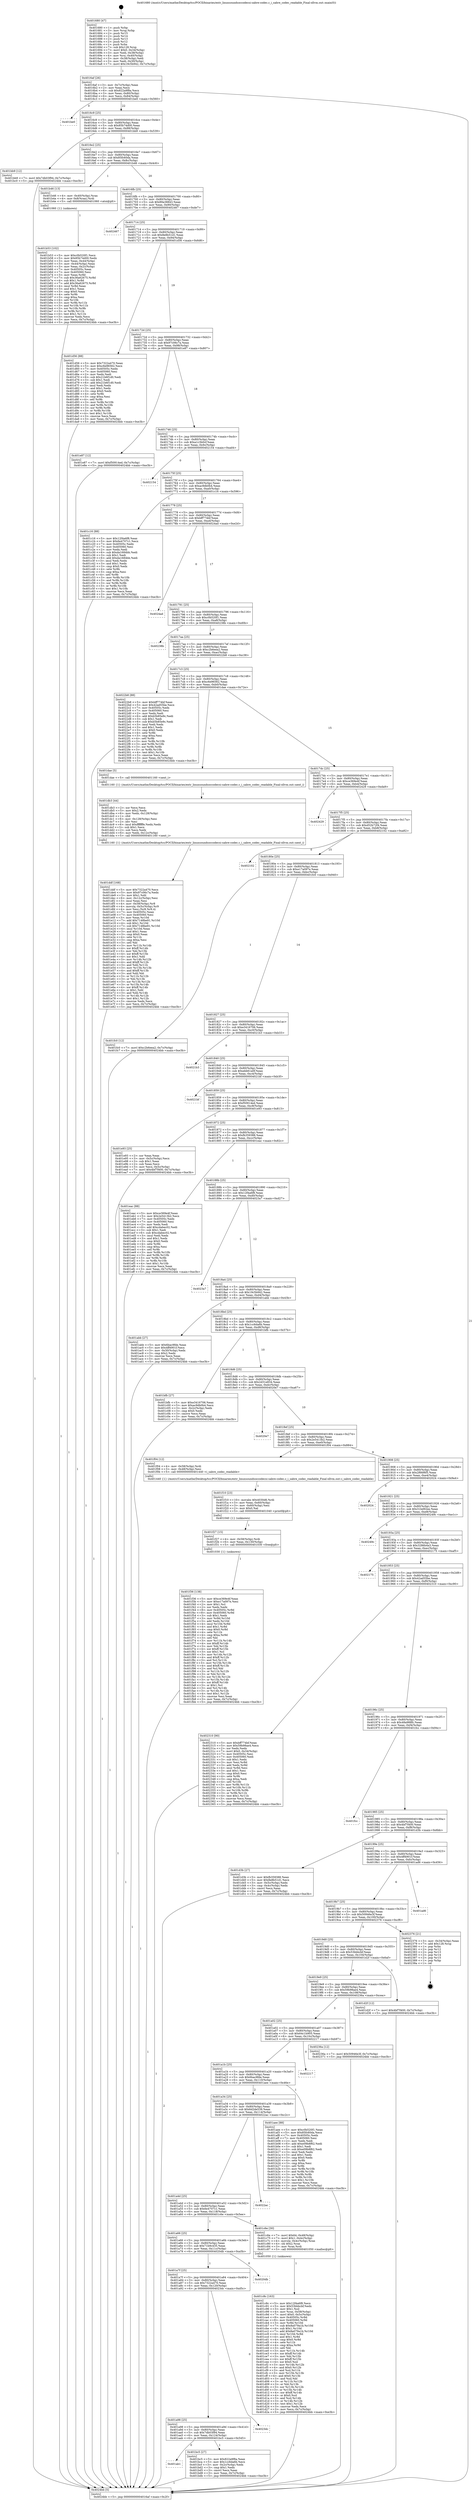 digraph "0x401680" {
  label = "0x401680 (/mnt/c/Users/mathe/Desktop/tcc/POCII/binaries/extr_linuxsoundsoccodecsi-sabre-codec.c_i_sabre_codec_readable_Final-ollvm.out::main(0))"
  labelloc = "t"
  node[shape=record]

  Entry [label="",width=0.3,height=0.3,shape=circle,fillcolor=black,style=filled]
  "0x4016af" [label="{
     0x4016af [26]\l
     | [instrs]\l
     &nbsp;&nbsp;0x4016af \<+3\>: mov -0x7c(%rbp),%eax\l
     &nbsp;&nbsp;0x4016b2 \<+2\>: mov %eax,%ecx\l
     &nbsp;&nbsp;0x4016b4 \<+6\>: sub $0x822a9f8a,%ecx\l
     &nbsp;&nbsp;0x4016ba \<+3\>: mov %eax,-0x80(%rbp)\l
     &nbsp;&nbsp;0x4016bd \<+6\>: mov %ecx,-0x84(%rbp)\l
     &nbsp;&nbsp;0x4016c3 \<+6\>: je 0000000000401be0 \<main+0x560\>\l
  }"]
  "0x401be0" [label="{
     0x401be0\l
  }", style=dashed]
  "0x4016c9" [label="{
     0x4016c9 [25]\l
     | [instrs]\l
     &nbsp;&nbsp;0x4016c9 \<+5\>: jmp 00000000004016ce \<main+0x4e\>\l
     &nbsp;&nbsp;0x4016ce \<+3\>: mov -0x80(%rbp),%eax\l
     &nbsp;&nbsp;0x4016d1 \<+5\>: sub $0x85b74d00,%eax\l
     &nbsp;&nbsp;0x4016d6 \<+6\>: mov %eax,-0x88(%rbp)\l
     &nbsp;&nbsp;0x4016dc \<+6\>: je 0000000000401bb9 \<main+0x539\>\l
  }"]
  Exit [label="",width=0.3,height=0.3,shape=circle,fillcolor=black,style=filled,peripheries=2]
  "0x401bb9" [label="{
     0x401bb9 [12]\l
     | [instrs]\l
     &nbsp;&nbsp;0x401bb9 \<+7\>: movl $0x7db03f94,-0x7c(%rbp)\l
     &nbsp;&nbsp;0x401bc0 \<+5\>: jmp 00000000004024bb \<main+0xe3b\>\l
  }"]
  "0x4016e2" [label="{
     0x4016e2 [25]\l
     | [instrs]\l
     &nbsp;&nbsp;0x4016e2 \<+5\>: jmp 00000000004016e7 \<main+0x67\>\l
     &nbsp;&nbsp;0x4016e7 \<+3\>: mov -0x80(%rbp),%eax\l
     &nbsp;&nbsp;0x4016ea \<+5\>: sub $0x85fc60da,%eax\l
     &nbsp;&nbsp;0x4016ef \<+6\>: mov %eax,-0x8c(%rbp)\l
     &nbsp;&nbsp;0x4016f5 \<+6\>: je 0000000000401b46 \<main+0x4c6\>\l
  }"]
  "0x401f36" [label="{
     0x401f36 [138]\l
     | [instrs]\l
     &nbsp;&nbsp;0x401f36 \<+5\>: mov $0xce369e4f,%eax\l
     &nbsp;&nbsp;0x401f3b \<+5\>: mov $0xe17a097e,%esi\l
     &nbsp;&nbsp;0x401f40 \<+2\>: mov $0x1,%cl\l
     &nbsp;&nbsp;0x401f42 \<+2\>: xor %edx,%edx\l
     &nbsp;&nbsp;0x401f44 \<+8\>: mov 0x40505c,%r8d\l
     &nbsp;&nbsp;0x401f4c \<+8\>: mov 0x405060,%r9d\l
     &nbsp;&nbsp;0x401f54 \<+3\>: sub $0x1,%edx\l
     &nbsp;&nbsp;0x401f57 \<+3\>: mov %r8d,%r10d\l
     &nbsp;&nbsp;0x401f5a \<+3\>: add %edx,%r10d\l
     &nbsp;&nbsp;0x401f5d \<+4\>: imul %r10d,%r8d\l
     &nbsp;&nbsp;0x401f61 \<+4\>: and $0x1,%r8d\l
     &nbsp;&nbsp;0x401f65 \<+4\>: cmp $0x0,%r8d\l
     &nbsp;&nbsp;0x401f69 \<+4\>: sete %r11b\l
     &nbsp;&nbsp;0x401f6d \<+4\>: cmp $0xa,%r9d\l
     &nbsp;&nbsp;0x401f71 \<+3\>: setl %bl\l
     &nbsp;&nbsp;0x401f74 \<+3\>: mov %r11b,%r14b\l
     &nbsp;&nbsp;0x401f77 \<+4\>: xor $0xff,%r14b\l
     &nbsp;&nbsp;0x401f7b \<+3\>: mov %bl,%r15b\l
     &nbsp;&nbsp;0x401f7e \<+4\>: xor $0xff,%r15b\l
     &nbsp;&nbsp;0x401f82 \<+3\>: xor $0x1,%cl\l
     &nbsp;&nbsp;0x401f85 \<+3\>: mov %r14b,%r12b\l
     &nbsp;&nbsp;0x401f88 \<+4\>: and $0xff,%r12b\l
     &nbsp;&nbsp;0x401f8c \<+3\>: and %cl,%r11b\l
     &nbsp;&nbsp;0x401f8f \<+3\>: mov %r15b,%r13b\l
     &nbsp;&nbsp;0x401f92 \<+4\>: and $0xff,%r13b\l
     &nbsp;&nbsp;0x401f96 \<+2\>: and %cl,%bl\l
     &nbsp;&nbsp;0x401f98 \<+3\>: or %r11b,%r12b\l
     &nbsp;&nbsp;0x401f9b \<+3\>: or %bl,%r13b\l
     &nbsp;&nbsp;0x401f9e \<+3\>: xor %r13b,%r12b\l
     &nbsp;&nbsp;0x401fa1 \<+3\>: or %r15b,%r14b\l
     &nbsp;&nbsp;0x401fa4 \<+4\>: xor $0xff,%r14b\l
     &nbsp;&nbsp;0x401fa8 \<+3\>: or $0x1,%cl\l
     &nbsp;&nbsp;0x401fab \<+3\>: and %cl,%r14b\l
     &nbsp;&nbsp;0x401fae \<+3\>: or %r14b,%r12b\l
     &nbsp;&nbsp;0x401fb1 \<+4\>: test $0x1,%r12b\l
     &nbsp;&nbsp;0x401fb5 \<+3\>: cmovne %esi,%eax\l
     &nbsp;&nbsp;0x401fb8 \<+3\>: mov %eax,-0x7c(%rbp)\l
     &nbsp;&nbsp;0x401fbb \<+5\>: jmp 00000000004024bb \<main+0xe3b\>\l
  }"]
  "0x401b46" [label="{
     0x401b46 [13]\l
     | [instrs]\l
     &nbsp;&nbsp;0x401b46 \<+4\>: mov -0x40(%rbp),%rax\l
     &nbsp;&nbsp;0x401b4a \<+4\>: mov 0x8(%rax),%rdi\l
     &nbsp;&nbsp;0x401b4e \<+5\>: call 0000000000401060 \<atoi@plt\>\l
     | [calls]\l
     &nbsp;&nbsp;0x401060 \{1\} (unknown)\l
  }"]
  "0x4016fb" [label="{
     0x4016fb [25]\l
     | [instrs]\l
     &nbsp;&nbsp;0x4016fb \<+5\>: jmp 0000000000401700 \<main+0x80\>\l
     &nbsp;&nbsp;0x401700 \<+3\>: mov -0x80(%rbp),%eax\l
     &nbsp;&nbsp;0x401703 \<+5\>: sub $0x89a38843,%eax\l
     &nbsp;&nbsp;0x401708 \<+6\>: mov %eax,-0x90(%rbp)\l
     &nbsp;&nbsp;0x40170e \<+6\>: je 0000000000402467 \<main+0xde7\>\l
  }"]
  "0x401f27" [label="{
     0x401f27 [15]\l
     | [instrs]\l
     &nbsp;&nbsp;0x401f27 \<+4\>: mov -0x58(%rbp),%rdi\l
     &nbsp;&nbsp;0x401f2b \<+6\>: mov %eax,-0x130(%rbp)\l
     &nbsp;&nbsp;0x401f31 \<+5\>: call 0000000000401030 \<free@plt\>\l
     | [calls]\l
     &nbsp;&nbsp;0x401030 \{1\} (unknown)\l
  }"]
  "0x402467" [label="{
     0x402467\l
  }", style=dashed]
  "0x401714" [label="{
     0x401714 [25]\l
     | [instrs]\l
     &nbsp;&nbsp;0x401714 \<+5\>: jmp 0000000000401719 \<main+0x99\>\l
     &nbsp;&nbsp;0x401719 \<+3\>: mov -0x80(%rbp),%eax\l
     &nbsp;&nbsp;0x40171c \<+5\>: sub $0x8e8b51d1,%eax\l
     &nbsp;&nbsp;0x401721 \<+6\>: mov %eax,-0x94(%rbp)\l
     &nbsp;&nbsp;0x401727 \<+6\>: je 0000000000401d56 \<main+0x6d6\>\l
  }"]
  "0x401f10" [label="{
     0x401f10 [23]\l
     | [instrs]\l
     &nbsp;&nbsp;0x401f10 \<+10\>: movabs $0x4030d6,%rdi\l
     &nbsp;&nbsp;0x401f1a \<+3\>: mov %eax,-0x60(%rbp)\l
     &nbsp;&nbsp;0x401f1d \<+3\>: mov -0x60(%rbp),%esi\l
     &nbsp;&nbsp;0x401f20 \<+2\>: mov $0x0,%al\l
     &nbsp;&nbsp;0x401f22 \<+5\>: call 0000000000401040 \<printf@plt\>\l
     | [calls]\l
     &nbsp;&nbsp;0x401040 \{1\} (unknown)\l
  }"]
  "0x401d56" [label="{
     0x401d56 [88]\l
     | [instrs]\l
     &nbsp;&nbsp;0x401d56 \<+5\>: mov $0x7322a470,%eax\l
     &nbsp;&nbsp;0x401d5b \<+5\>: mov $0xc6e96562,%ecx\l
     &nbsp;&nbsp;0x401d60 \<+7\>: mov 0x40505c,%edx\l
     &nbsp;&nbsp;0x401d67 \<+7\>: mov 0x405060,%esi\l
     &nbsp;&nbsp;0x401d6e \<+2\>: mov %edx,%edi\l
     &nbsp;&nbsp;0x401d70 \<+6\>: sub $0x21b6f1d0,%edi\l
     &nbsp;&nbsp;0x401d76 \<+3\>: sub $0x1,%edi\l
     &nbsp;&nbsp;0x401d79 \<+6\>: add $0x21b6f1d0,%edi\l
     &nbsp;&nbsp;0x401d7f \<+3\>: imul %edi,%edx\l
     &nbsp;&nbsp;0x401d82 \<+3\>: and $0x1,%edx\l
     &nbsp;&nbsp;0x401d85 \<+3\>: cmp $0x0,%edx\l
     &nbsp;&nbsp;0x401d88 \<+4\>: sete %r8b\l
     &nbsp;&nbsp;0x401d8c \<+3\>: cmp $0xa,%esi\l
     &nbsp;&nbsp;0x401d8f \<+4\>: setl %r9b\l
     &nbsp;&nbsp;0x401d93 \<+3\>: mov %r8b,%r10b\l
     &nbsp;&nbsp;0x401d96 \<+3\>: and %r9b,%r10b\l
     &nbsp;&nbsp;0x401d99 \<+3\>: xor %r9b,%r8b\l
     &nbsp;&nbsp;0x401d9c \<+3\>: or %r8b,%r10b\l
     &nbsp;&nbsp;0x401d9f \<+4\>: test $0x1,%r10b\l
     &nbsp;&nbsp;0x401da3 \<+3\>: cmovne %ecx,%eax\l
     &nbsp;&nbsp;0x401da6 \<+3\>: mov %eax,-0x7c(%rbp)\l
     &nbsp;&nbsp;0x401da9 \<+5\>: jmp 00000000004024bb \<main+0xe3b\>\l
  }"]
  "0x40172d" [label="{
     0x40172d [25]\l
     | [instrs]\l
     &nbsp;&nbsp;0x40172d \<+5\>: jmp 0000000000401732 \<main+0xb2\>\l
     &nbsp;&nbsp;0x401732 \<+3\>: mov -0x80(%rbp),%eax\l
     &nbsp;&nbsp;0x401735 \<+5\>: sub $0x97c06c7a,%eax\l
     &nbsp;&nbsp;0x40173a \<+6\>: mov %eax,-0x98(%rbp)\l
     &nbsp;&nbsp;0x401740 \<+6\>: je 0000000000401e87 \<main+0x807\>\l
  }"]
  "0x401ddf" [label="{
     0x401ddf [168]\l
     | [instrs]\l
     &nbsp;&nbsp;0x401ddf \<+5\>: mov $0x7322a470,%ecx\l
     &nbsp;&nbsp;0x401de4 \<+5\>: mov $0x97c06c7a,%edx\l
     &nbsp;&nbsp;0x401de9 \<+3\>: mov $0x1,%dil\l
     &nbsp;&nbsp;0x401dec \<+6\>: mov -0x12c(%rbp),%esi\l
     &nbsp;&nbsp;0x401df2 \<+3\>: imul %eax,%esi\l
     &nbsp;&nbsp;0x401df5 \<+4\>: mov -0x58(%rbp),%r8\l
     &nbsp;&nbsp;0x401df9 \<+4\>: movslq -0x5c(%rbp),%r9\l
     &nbsp;&nbsp;0x401dfd \<+4\>: mov %esi,(%r8,%r9,4)\l
     &nbsp;&nbsp;0x401e01 \<+7\>: mov 0x40505c,%eax\l
     &nbsp;&nbsp;0x401e08 \<+7\>: mov 0x405060,%esi\l
     &nbsp;&nbsp;0x401e0f \<+3\>: mov %eax,%r10d\l
     &nbsp;&nbsp;0x401e12 \<+7\>: add $0x7148be91,%r10d\l
     &nbsp;&nbsp;0x401e19 \<+4\>: sub $0x1,%r10d\l
     &nbsp;&nbsp;0x401e1d \<+7\>: sub $0x7148be91,%r10d\l
     &nbsp;&nbsp;0x401e24 \<+4\>: imul %r10d,%eax\l
     &nbsp;&nbsp;0x401e28 \<+3\>: and $0x1,%eax\l
     &nbsp;&nbsp;0x401e2b \<+3\>: cmp $0x0,%eax\l
     &nbsp;&nbsp;0x401e2e \<+4\>: sete %r11b\l
     &nbsp;&nbsp;0x401e32 \<+3\>: cmp $0xa,%esi\l
     &nbsp;&nbsp;0x401e35 \<+3\>: setl %bl\l
     &nbsp;&nbsp;0x401e38 \<+3\>: mov %r11b,%r14b\l
     &nbsp;&nbsp;0x401e3b \<+4\>: xor $0xff,%r14b\l
     &nbsp;&nbsp;0x401e3f \<+3\>: mov %bl,%r15b\l
     &nbsp;&nbsp;0x401e42 \<+4\>: xor $0xff,%r15b\l
     &nbsp;&nbsp;0x401e46 \<+4\>: xor $0x1,%dil\l
     &nbsp;&nbsp;0x401e4a \<+3\>: mov %r14b,%r12b\l
     &nbsp;&nbsp;0x401e4d \<+4\>: and $0xff,%r12b\l
     &nbsp;&nbsp;0x401e51 \<+3\>: and %dil,%r11b\l
     &nbsp;&nbsp;0x401e54 \<+3\>: mov %r15b,%r13b\l
     &nbsp;&nbsp;0x401e57 \<+4\>: and $0xff,%r13b\l
     &nbsp;&nbsp;0x401e5b \<+3\>: and %dil,%bl\l
     &nbsp;&nbsp;0x401e5e \<+3\>: or %r11b,%r12b\l
     &nbsp;&nbsp;0x401e61 \<+3\>: or %bl,%r13b\l
     &nbsp;&nbsp;0x401e64 \<+3\>: xor %r13b,%r12b\l
     &nbsp;&nbsp;0x401e67 \<+3\>: or %r15b,%r14b\l
     &nbsp;&nbsp;0x401e6a \<+4\>: xor $0xff,%r14b\l
     &nbsp;&nbsp;0x401e6e \<+4\>: or $0x1,%dil\l
     &nbsp;&nbsp;0x401e72 \<+3\>: and %dil,%r14b\l
     &nbsp;&nbsp;0x401e75 \<+3\>: or %r14b,%r12b\l
     &nbsp;&nbsp;0x401e78 \<+4\>: test $0x1,%r12b\l
     &nbsp;&nbsp;0x401e7c \<+3\>: cmovne %edx,%ecx\l
     &nbsp;&nbsp;0x401e7f \<+3\>: mov %ecx,-0x7c(%rbp)\l
     &nbsp;&nbsp;0x401e82 \<+5\>: jmp 00000000004024bb \<main+0xe3b\>\l
  }"]
  "0x401e87" [label="{
     0x401e87 [12]\l
     | [instrs]\l
     &nbsp;&nbsp;0x401e87 \<+7\>: movl $0xf50914ed,-0x7c(%rbp)\l
     &nbsp;&nbsp;0x401e8e \<+5\>: jmp 00000000004024bb \<main+0xe3b\>\l
  }"]
  "0x401746" [label="{
     0x401746 [25]\l
     | [instrs]\l
     &nbsp;&nbsp;0x401746 \<+5\>: jmp 000000000040174b \<main+0xcb\>\l
     &nbsp;&nbsp;0x40174b \<+3\>: mov -0x80(%rbp),%eax\l
     &nbsp;&nbsp;0x40174e \<+5\>: sub $0xa1c3b0cf,%eax\l
     &nbsp;&nbsp;0x401753 \<+6\>: mov %eax,-0x9c(%rbp)\l
     &nbsp;&nbsp;0x401759 \<+6\>: je 0000000000402154 \<main+0xad4\>\l
  }"]
  "0x401db3" [label="{
     0x401db3 [44]\l
     | [instrs]\l
     &nbsp;&nbsp;0x401db3 \<+2\>: xor %ecx,%ecx\l
     &nbsp;&nbsp;0x401db5 \<+5\>: mov $0x2,%edx\l
     &nbsp;&nbsp;0x401dba \<+6\>: mov %edx,-0x128(%rbp)\l
     &nbsp;&nbsp;0x401dc0 \<+1\>: cltd\l
     &nbsp;&nbsp;0x401dc1 \<+6\>: mov -0x128(%rbp),%esi\l
     &nbsp;&nbsp;0x401dc7 \<+2\>: idiv %esi\l
     &nbsp;&nbsp;0x401dc9 \<+6\>: imul $0xfffffffe,%edx,%edx\l
     &nbsp;&nbsp;0x401dcf \<+3\>: sub $0x1,%ecx\l
     &nbsp;&nbsp;0x401dd2 \<+2\>: sub %ecx,%edx\l
     &nbsp;&nbsp;0x401dd4 \<+6\>: mov %edx,-0x12c(%rbp)\l
     &nbsp;&nbsp;0x401dda \<+5\>: call 0000000000401160 \<next_i\>\l
     | [calls]\l
     &nbsp;&nbsp;0x401160 \{1\} (/mnt/c/Users/mathe/Desktop/tcc/POCII/binaries/extr_linuxsoundsoccodecsi-sabre-codec.c_i_sabre_codec_readable_Final-ollvm.out::next_i)\l
  }"]
  "0x402154" [label="{
     0x402154\l
  }", style=dashed]
  "0x40175f" [label="{
     0x40175f [25]\l
     | [instrs]\l
     &nbsp;&nbsp;0x40175f \<+5\>: jmp 0000000000401764 \<main+0xe4\>\l
     &nbsp;&nbsp;0x401764 \<+3\>: mov -0x80(%rbp),%eax\l
     &nbsp;&nbsp;0x401767 \<+5\>: sub $0xac9db0b4,%eax\l
     &nbsp;&nbsp;0x40176c \<+6\>: mov %eax,-0xa0(%rbp)\l
     &nbsp;&nbsp;0x401772 \<+6\>: je 0000000000401c16 \<main+0x596\>\l
  }"]
  "0x401c8c" [label="{
     0x401c8c [163]\l
     | [instrs]\l
     &nbsp;&nbsp;0x401c8c \<+5\>: mov $0x12f4a6f8,%ecx\l
     &nbsp;&nbsp;0x401c91 \<+5\>: mov $0x53bbbcbf,%edx\l
     &nbsp;&nbsp;0x401c96 \<+3\>: mov $0x1,%sil\l
     &nbsp;&nbsp;0x401c99 \<+4\>: mov %rax,-0x58(%rbp)\l
     &nbsp;&nbsp;0x401c9d \<+7\>: movl $0x0,-0x5c(%rbp)\l
     &nbsp;&nbsp;0x401ca4 \<+8\>: mov 0x40505c,%r8d\l
     &nbsp;&nbsp;0x401cac \<+8\>: mov 0x405060,%r9d\l
     &nbsp;&nbsp;0x401cb4 \<+3\>: mov %r8d,%r10d\l
     &nbsp;&nbsp;0x401cb7 \<+7\>: sub $0x8a079a1b,%r10d\l
     &nbsp;&nbsp;0x401cbe \<+4\>: sub $0x1,%r10d\l
     &nbsp;&nbsp;0x401cc2 \<+7\>: add $0x8a079a1b,%r10d\l
     &nbsp;&nbsp;0x401cc9 \<+4\>: imul %r10d,%r8d\l
     &nbsp;&nbsp;0x401ccd \<+4\>: and $0x1,%r8d\l
     &nbsp;&nbsp;0x401cd1 \<+4\>: cmp $0x0,%r8d\l
     &nbsp;&nbsp;0x401cd5 \<+4\>: sete %r11b\l
     &nbsp;&nbsp;0x401cd9 \<+4\>: cmp $0xa,%r9d\l
     &nbsp;&nbsp;0x401cdd \<+3\>: setl %bl\l
     &nbsp;&nbsp;0x401ce0 \<+3\>: mov %r11b,%r14b\l
     &nbsp;&nbsp;0x401ce3 \<+4\>: xor $0xff,%r14b\l
     &nbsp;&nbsp;0x401ce7 \<+3\>: mov %bl,%r15b\l
     &nbsp;&nbsp;0x401cea \<+4\>: xor $0xff,%r15b\l
     &nbsp;&nbsp;0x401cee \<+4\>: xor $0x0,%sil\l
     &nbsp;&nbsp;0x401cf2 \<+3\>: mov %r14b,%r12b\l
     &nbsp;&nbsp;0x401cf5 \<+4\>: and $0x0,%r12b\l
     &nbsp;&nbsp;0x401cf9 \<+3\>: and %sil,%r11b\l
     &nbsp;&nbsp;0x401cfc \<+3\>: mov %r15b,%r13b\l
     &nbsp;&nbsp;0x401cff \<+4\>: and $0x0,%r13b\l
     &nbsp;&nbsp;0x401d03 \<+3\>: and %sil,%bl\l
     &nbsp;&nbsp;0x401d06 \<+3\>: or %r11b,%r12b\l
     &nbsp;&nbsp;0x401d09 \<+3\>: or %bl,%r13b\l
     &nbsp;&nbsp;0x401d0c \<+3\>: xor %r13b,%r12b\l
     &nbsp;&nbsp;0x401d0f \<+3\>: or %r15b,%r14b\l
     &nbsp;&nbsp;0x401d12 \<+4\>: xor $0xff,%r14b\l
     &nbsp;&nbsp;0x401d16 \<+4\>: or $0x0,%sil\l
     &nbsp;&nbsp;0x401d1a \<+3\>: and %sil,%r14b\l
     &nbsp;&nbsp;0x401d1d \<+3\>: or %r14b,%r12b\l
     &nbsp;&nbsp;0x401d20 \<+4\>: test $0x1,%r12b\l
     &nbsp;&nbsp;0x401d24 \<+3\>: cmovne %edx,%ecx\l
     &nbsp;&nbsp;0x401d27 \<+3\>: mov %ecx,-0x7c(%rbp)\l
     &nbsp;&nbsp;0x401d2a \<+5\>: jmp 00000000004024bb \<main+0xe3b\>\l
  }"]
  "0x401c16" [label="{
     0x401c16 [88]\l
     | [instrs]\l
     &nbsp;&nbsp;0x401c16 \<+5\>: mov $0x12f4a6f8,%eax\l
     &nbsp;&nbsp;0x401c1b \<+5\>: mov $0x6e4707c1,%ecx\l
     &nbsp;&nbsp;0x401c20 \<+7\>: mov 0x40505c,%edx\l
     &nbsp;&nbsp;0x401c27 \<+7\>: mov 0x405060,%esi\l
     &nbsp;&nbsp;0x401c2e \<+2\>: mov %edx,%edi\l
     &nbsp;&nbsp;0x401c30 \<+6\>: sub $0xda1684bb,%edi\l
     &nbsp;&nbsp;0x401c36 \<+3\>: sub $0x1,%edi\l
     &nbsp;&nbsp;0x401c39 \<+6\>: add $0xda1684bb,%edi\l
     &nbsp;&nbsp;0x401c3f \<+3\>: imul %edi,%edx\l
     &nbsp;&nbsp;0x401c42 \<+3\>: and $0x1,%edx\l
     &nbsp;&nbsp;0x401c45 \<+3\>: cmp $0x0,%edx\l
     &nbsp;&nbsp;0x401c48 \<+4\>: sete %r8b\l
     &nbsp;&nbsp;0x401c4c \<+3\>: cmp $0xa,%esi\l
     &nbsp;&nbsp;0x401c4f \<+4\>: setl %r9b\l
     &nbsp;&nbsp;0x401c53 \<+3\>: mov %r8b,%r10b\l
     &nbsp;&nbsp;0x401c56 \<+3\>: and %r9b,%r10b\l
     &nbsp;&nbsp;0x401c59 \<+3\>: xor %r9b,%r8b\l
     &nbsp;&nbsp;0x401c5c \<+3\>: or %r8b,%r10b\l
     &nbsp;&nbsp;0x401c5f \<+4\>: test $0x1,%r10b\l
     &nbsp;&nbsp;0x401c63 \<+3\>: cmovne %ecx,%eax\l
     &nbsp;&nbsp;0x401c66 \<+3\>: mov %eax,-0x7c(%rbp)\l
     &nbsp;&nbsp;0x401c69 \<+5\>: jmp 00000000004024bb \<main+0xe3b\>\l
  }"]
  "0x401778" [label="{
     0x401778 [25]\l
     | [instrs]\l
     &nbsp;&nbsp;0x401778 \<+5\>: jmp 000000000040177d \<main+0xfd\>\l
     &nbsp;&nbsp;0x40177d \<+3\>: mov -0x80(%rbp),%eax\l
     &nbsp;&nbsp;0x401780 \<+5\>: sub $0xbff774bf,%eax\l
     &nbsp;&nbsp;0x401785 \<+6\>: mov %eax,-0xa4(%rbp)\l
     &nbsp;&nbsp;0x40178b \<+6\>: je 00000000004024ad \<main+0xe2d\>\l
  }"]
  "0x401ab1" [label="{
     0x401ab1\l
  }", style=dashed]
  "0x4024ad" [label="{
     0x4024ad\l
  }", style=dashed]
  "0x401791" [label="{
     0x401791 [25]\l
     | [instrs]\l
     &nbsp;&nbsp;0x401791 \<+5\>: jmp 0000000000401796 \<main+0x116\>\l
     &nbsp;&nbsp;0x401796 \<+3\>: mov -0x80(%rbp),%eax\l
     &nbsp;&nbsp;0x401799 \<+5\>: sub $0xc0b520f1,%eax\l
     &nbsp;&nbsp;0x40179e \<+6\>: mov %eax,-0xa8(%rbp)\l
     &nbsp;&nbsp;0x4017a4 \<+6\>: je 000000000040238b \<main+0xd0b\>\l
  }"]
  "0x401bc5" [label="{
     0x401bc5 [27]\l
     | [instrs]\l
     &nbsp;&nbsp;0x401bc5 \<+5\>: mov $0x822a9f8a,%eax\l
     &nbsp;&nbsp;0x401bca \<+5\>: mov $0x1cc6da6b,%ecx\l
     &nbsp;&nbsp;0x401bcf \<+3\>: mov -0x2c(%rbp),%edx\l
     &nbsp;&nbsp;0x401bd2 \<+3\>: cmp $0x1,%edx\l
     &nbsp;&nbsp;0x401bd5 \<+3\>: cmovl %ecx,%eax\l
     &nbsp;&nbsp;0x401bd8 \<+3\>: mov %eax,-0x7c(%rbp)\l
     &nbsp;&nbsp;0x401bdb \<+5\>: jmp 00000000004024bb \<main+0xe3b\>\l
  }"]
  "0x40238b" [label="{
     0x40238b\l
  }", style=dashed]
  "0x4017aa" [label="{
     0x4017aa [25]\l
     | [instrs]\l
     &nbsp;&nbsp;0x4017aa \<+5\>: jmp 00000000004017af \<main+0x12f\>\l
     &nbsp;&nbsp;0x4017af \<+3\>: mov -0x80(%rbp),%eax\l
     &nbsp;&nbsp;0x4017b2 \<+5\>: sub $0xc2b6eea2,%eax\l
     &nbsp;&nbsp;0x4017b7 \<+6\>: mov %eax,-0xac(%rbp)\l
     &nbsp;&nbsp;0x4017bd \<+6\>: je 00000000004022b8 \<main+0xc38\>\l
  }"]
  "0x401a98" [label="{
     0x401a98 [25]\l
     | [instrs]\l
     &nbsp;&nbsp;0x401a98 \<+5\>: jmp 0000000000401a9d \<main+0x41d\>\l
     &nbsp;&nbsp;0x401a9d \<+3\>: mov -0x80(%rbp),%eax\l
     &nbsp;&nbsp;0x401aa0 \<+5\>: sub $0x7db03f94,%eax\l
     &nbsp;&nbsp;0x401aa5 \<+6\>: mov %eax,-0x124(%rbp)\l
     &nbsp;&nbsp;0x401aab \<+6\>: je 0000000000401bc5 \<main+0x545\>\l
  }"]
  "0x4022b8" [label="{
     0x4022b8 [88]\l
     | [instrs]\l
     &nbsp;&nbsp;0x4022b8 \<+5\>: mov $0xbff774bf,%eax\l
     &nbsp;&nbsp;0x4022bd \<+5\>: mov $0x42ad55be,%ecx\l
     &nbsp;&nbsp;0x4022c2 \<+7\>: mov 0x40505c,%edx\l
     &nbsp;&nbsp;0x4022c9 \<+7\>: mov 0x405060,%esi\l
     &nbsp;&nbsp;0x4022d0 \<+2\>: mov %edx,%edi\l
     &nbsp;&nbsp;0x4022d2 \<+6\>: add $0xb5b85e9c,%edi\l
     &nbsp;&nbsp;0x4022d8 \<+3\>: sub $0x1,%edi\l
     &nbsp;&nbsp;0x4022db \<+6\>: sub $0xb5b85e9c,%edi\l
     &nbsp;&nbsp;0x4022e1 \<+3\>: imul %edi,%edx\l
     &nbsp;&nbsp;0x4022e4 \<+3\>: and $0x1,%edx\l
     &nbsp;&nbsp;0x4022e7 \<+3\>: cmp $0x0,%edx\l
     &nbsp;&nbsp;0x4022ea \<+4\>: sete %r8b\l
     &nbsp;&nbsp;0x4022ee \<+3\>: cmp $0xa,%esi\l
     &nbsp;&nbsp;0x4022f1 \<+4\>: setl %r9b\l
     &nbsp;&nbsp;0x4022f5 \<+3\>: mov %r8b,%r10b\l
     &nbsp;&nbsp;0x4022f8 \<+3\>: and %r9b,%r10b\l
     &nbsp;&nbsp;0x4022fb \<+3\>: xor %r9b,%r8b\l
     &nbsp;&nbsp;0x4022fe \<+3\>: or %r8b,%r10b\l
     &nbsp;&nbsp;0x402301 \<+4\>: test $0x1,%r10b\l
     &nbsp;&nbsp;0x402305 \<+3\>: cmovne %ecx,%eax\l
     &nbsp;&nbsp;0x402308 \<+3\>: mov %eax,-0x7c(%rbp)\l
     &nbsp;&nbsp;0x40230b \<+5\>: jmp 00000000004024bb \<main+0xe3b\>\l
  }"]
  "0x4017c3" [label="{
     0x4017c3 [25]\l
     | [instrs]\l
     &nbsp;&nbsp;0x4017c3 \<+5\>: jmp 00000000004017c8 \<main+0x148\>\l
     &nbsp;&nbsp;0x4017c8 \<+3\>: mov -0x80(%rbp),%eax\l
     &nbsp;&nbsp;0x4017cb \<+5\>: sub $0xc6e96562,%eax\l
     &nbsp;&nbsp;0x4017d0 \<+6\>: mov %eax,-0xb0(%rbp)\l
     &nbsp;&nbsp;0x4017d6 \<+6\>: je 0000000000401dae \<main+0x72e\>\l
  }"]
  "0x4023dc" [label="{
     0x4023dc\l
  }", style=dashed]
  "0x401dae" [label="{
     0x401dae [5]\l
     | [instrs]\l
     &nbsp;&nbsp;0x401dae \<+5\>: call 0000000000401160 \<next_i\>\l
     | [calls]\l
     &nbsp;&nbsp;0x401160 \{1\} (/mnt/c/Users/mathe/Desktop/tcc/POCII/binaries/extr_linuxsoundsoccodecsi-sabre-codec.c_i_sabre_codec_readable_Final-ollvm.out::next_i)\l
  }"]
  "0x4017dc" [label="{
     0x4017dc [25]\l
     | [instrs]\l
     &nbsp;&nbsp;0x4017dc \<+5\>: jmp 00000000004017e1 \<main+0x161\>\l
     &nbsp;&nbsp;0x4017e1 \<+3\>: mov -0x80(%rbp),%eax\l
     &nbsp;&nbsp;0x4017e4 \<+5\>: sub $0xce369e4f,%eax\l
     &nbsp;&nbsp;0x4017e9 \<+6\>: mov %eax,-0xb4(%rbp)\l
     &nbsp;&nbsp;0x4017ef \<+6\>: je 0000000000402429 \<main+0xda9\>\l
  }"]
  "0x401a7f" [label="{
     0x401a7f [25]\l
     | [instrs]\l
     &nbsp;&nbsp;0x401a7f \<+5\>: jmp 0000000000401a84 \<main+0x404\>\l
     &nbsp;&nbsp;0x401a84 \<+3\>: mov -0x80(%rbp),%eax\l
     &nbsp;&nbsp;0x401a87 \<+5\>: sub $0x7322a470,%eax\l
     &nbsp;&nbsp;0x401a8c \<+6\>: mov %eax,-0x120(%rbp)\l
     &nbsp;&nbsp;0x401a92 \<+6\>: je 00000000004023dc \<main+0xd5c\>\l
  }"]
  "0x402429" [label="{
     0x402429\l
  }", style=dashed]
  "0x4017f5" [label="{
     0x4017f5 [25]\l
     | [instrs]\l
     &nbsp;&nbsp;0x4017f5 \<+5\>: jmp 00000000004017fa \<main+0x17a\>\l
     &nbsp;&nbsp;0x4017fa \<+3\>: mov -0x80(%rbp),%eax\l
     &nbsp;&nbsp;0x4017fd \<+5\>: sub $0xd52b72f4,%eax\l
     &nbsp;&nbsp;0x401802 \<+6\>: mov %eax,-0xb8(%rbp)\l
     &nbsp;&nbsp;0x401808 \<+6\>: je 0000000000402102 \<main+0xa82\>\l
  }"]
  "0x4020db" [label="{
     0x4020db\l
  }", style=dashed]
  "0x402102" [label="{
     0x402102\l
  }", style=dashed]
  "0x40180e" [label="{
     0x40180e [25]\l
     | [instrs]\l
     &nbsp;&nbsp;0x40180e \<+5\>: jmp 0000000000401813 \<main+0x193\>\l
     &nbsp;&nbsp;0x401813 \<+3\>: mov -0x80(%rbp),%eax\l
     &nbsp;&nbsp;0x401816 \<+5\>: sub $0xe17a097e,%eax\l
     &nbsp;&nbsp;0x40181b \<+6\>: mov %eax,-0xbc(%rbp)\l
     &nbsp;&nbsp;0x401821 \<+6\>: je 0000000000401fc0 \<main+0x940\>\l
  }"]
  "0x401a66" [label="{
     0x401a66 [25]\l
     | [instrs]\l
     &nbsp;&nbsp;0x401a66 \<+5\>: jmp 0000000000401a6b \<main+0x3eb\>\l
     &nbsp;&nbsp;0x401a6b \<+3\>: mov -0x80(%rbp),%eax\l
     &nbsp;&nbsp;0x401a6e \<+5\>: sub $0x71b9c435,%eax\l
     &nbsp;&nbsp;0x401a73 \<+6\>: mov %eax,-0x11c(%rbp)\l
     &nbsp;&nbsp;0x401a79 \<+6\>: je 00000000004020db \<main+0xa5b\>\l
  }"]
  "0x401fc0" [label="{
     0x401fc0 [12]\l
     | [instrs]\l
     &nbsp;&nbsp;0x401fc0 \<+7\>: movl $0xc2b6eea2,-0x7c(%rbp)\l
     &nbsp;&nbsp;0x401fc7 \<+5\>: jmp 00000000004024bb \<main+0xe3b\>\l
  }"]
  "0x401827" [label="{
     0x401827 [25]\l
     | [instrs]\l
     &nbsp;&nbsp;0x401827 \<+5\>: jmp 000000000040182c \<main+0x1ac\>\l
     &nbsp;&nbsp;0x40182c \<+3\>: mov -0x80(%rbp),%eax\l
     &nbsp;&nbsp;0x40182f \<+5\>: sub $0xe3416706,%eax\l
     &nbsp;&nbsp;0x401834 \<+6\>: mov %eax,-0xc0(%rbp)\l
     &nbsp;&nbsp;0x40183a \<+6\>: je 00000000004021b3 \<main+0xb33\>\l
  }"]
  "0x401c6e" [label="{
     0x401c6e [30]\l
     | [instrs]\l
     &nbsp;&nbsp;0x401c6e \<+7\>: movl $0x64,-0x48(%rbp)\l
     &nbsp;&nbsp;0x401c75 \<+7\>: movl $0x1,-0x4c(%rbp)\l
     &nbsp;&nbsp;0x401c7c \<+4\>: movslq -0x4c(%rbp),%rax\l
     &nbsp;&nbsp;0x401c80 \<+4\>: shl $0x2,%rax\l
     &nbsp;&nbsp;0x401c84 \<+3\>: mov %rax,%rdi\l
     &nbsp;&nbsp;0x401c87 \<+5\>: call 0000000000401050 \<malloc@plt\>\l
     | [calls]\l
     &nbsp;&nbsp;0x401050 \{1\} (unknown)\l
  }"]
  "0x4021b3" [label="{
     0x4021b3\l
  }", style=dashed]
  "0x401840" [label="{
     0x401840 [25]\l
     | [instrs]\l
     &nbsp;&nbsp;0x401840 \<+5\>: jmp 0000000000401845 \<main+0x1c5\>\l
     &nbsp;&nbsp;0x401845 \<+3\>: mov -0x80(%rbp),%eax\l
     &nbsp;&nbsp;0x401848 \<+5\>: sub $0xebb61a0f,%eax\l
     &nbsp;&nbsp;0x40184d \<+6\>: mov %eax,-0xc4(%rbp)\l
     &nbsp;&nbsp;0x401853 \<+6\>: je 00000000004021bf \<main+0xb3f\>\l
  }"]
  "0x401a4d" [label="{
     0x401a4d [25]\l
     | [instrs]\l
     &nbsp;&nbsp;0x401a4d \<+5\>: jmp 0000000000401a52 \<main+0x3d2\>\l
     &nbsp;&nbsp;0x401a52 \<+3\>: mov -0x80(%rbp),%eax\l
     &nbsp;&nbsp;0x401a55 \<+5\>: sub $0x6e4707c1,%eax\l
     &nbsp;&nbsp;0x401a5a \<+6\>: mov %eax,-0x118(%rbp)\l
     &nbsp;&nbsp;0x401a60 \<+6\>: je 0000000000401c6e \<main+0x5ee\>\l
  }"]
  "0x4021bf" [label="{
     0x4021bf\l
  }", style=dashed]
  "0x401859" [label="{
     0x401859 [25]\l
     | [instrs]\l
     &nbsp;&nbsp;0x401859 \<+5\>: jmp 000000000040185e \<main+0x1de\>\l
     &nbsp;&nbsp;0x40185e \<+3\>: mov -0x80(%rbp),%eax\l
     &nbsp;&nbsp;0x401861 \<+5\>: sub $0xf50914ed,%eax\l
     &nbsp;&nbsp;0x401866 \<+6\>: mov %eax,-0xc8(%rbp)\l
     &nbsp;&nbsp;0x40186c \<+6\>: je 0000000000401e93 \<main+0x813\>\l
  }"]
  "0x4022ac" [label="{
     0x4022ac\l
  }", style=dashed]
  "0x401e93" [label="{
     0x401e93 [25]\l
     | [instrs]\l
     &nbsp;&nbsp;0x401e93 \<+2\>: xor %eax,%eax\l
     &nbsp;&nbsp;0x401e95 \<+3\>: mov -0x5c(%rbp),%ecx\l
     &nbsp;&nbsp;0x401e98 \<+3\>: sub $0x1,%eax\l
     &nbsp;&nbsp;0x401e9b \<+2\>: sub %eax,%ecx\l
     &nbsp;&nbsp;0x401e9d \<+3\>: mov %ecx,-0x5c(%rbp)\l
     &nbsp;&nbsp;0x401ea0 \<+7\>: movl $0x4bf7f400,-0x7c(%rbp)\l
     &nbsp;&nbsp;0x401ea7 \<+5\>: jmp 00000000004024bb \<main+0xe3b\>\l
  }"]
  "0x401872" [label="{
     0x401872 [25]\l
     | [instrs]\l
     &nbsp;&nbsp;0x401872 \<+5\>: jmp 0000000000401877 \<main+0x1f7\>\l
     &nbsp;&nbsp;0x401877 \<+3\>: mov -0x80(%rbp),%eax\l
     &nbsp;&nbsp;0x40187a \<+5\>: sub $0xfb359388,%eax\l
     &nbsp;&nbsp;0x40187f \<+6\>: mov %eax,-0xcc(%rbp)\l
     &nbsp;&nbsp;0x401885 \<+6\>: je 0000000000401eac \<main+0x82c\>\l
  }"]
  "0x401b53" [label="{
     0x401b53 [102]\l
     | [instrs]\l
     &nbsp;&nbsp;0x401b53 \<+5\>: mov $0xc0b520f1,%ecx\l
     &nbsp;&nbsp;0x401b58 \<+5\>: mov $0x85b74d00,%edx\l
     &nbsp;&nbsp;0x401b5d \<+3\>: mov %eax,-0x44(%rbp)\l
     &nbsp;&nbsp;0x401b60 \<+3\>: mov -0x44(%rbp),%eax\l
     &nbsp;&nbsp;0x401b63 \<+3\>: mov %eax,-0x2c(%rbp)\l
     &nbsp;&nbsp;0x401b66 \<+7\>: mov 0x40505c,%eax\l
     &nbsp;&nbsp;0x401b6d \<+7\>: mov 0x405060,%esi\l
     &nbsp;&nbsp;0x401b74 \<+3\>: mov %eax,%r8d\l
     &nbsp;&nbsp;0x401b77 \<+7\>: sub $0x36a62675,%r8d\l
     &nbsp;&nbsp;0x401b7e \<+4\>: sub $0x1,%r8d\l
     &nbsp;&nbsp;0x401b82 \<+7\>: add $0x36a62675,%r8d\l
     &nbsp;&nbsp;0x401b89 \<+4\>: imul %r8d,%eax\l
     &nbsp;&nbsp;0x401b8d \<+3\>: and $0x1,%eax\l
     &nbsp;&nbsp;0x401b90 \<+3\>: cmp $0x0,%eax\l
     &nbsp;&nbsp;0x401b93 \<+4\>: sete %r9b\l
     &nbsp;&nbsp;0x401b97 \<+3\>: cmp $0xa,%esi\l
     &nbsp;&nbsp;0x401b9a \<+4\>: setl %r10b\l
     &nbsp;&nbsp;0x401b9e \<+3\>: mov %r9b,%r11b\l
     &nbsp;&nbsp;0x401ba1 \<+3\>: and %r10b,%r11b\l
     &nbsp;&nbsp;0x401ba4 \<+3\>: xor %r10b,%r9b\l
     &nbsp;&nbsp;0x401ba7 \<+3\>: or %r9b,%r11b\l
     &nbsp;&nbsp;0x401baa \<+4\>: test $0x1,%r11b\l
     &nbsp;&nbsp;0x401bae \<+3\>: cmovne %edx,%ecx\l
     &nbsp;&nbsp;0x401bb1 \<+3\>: mov %ecx,-0x7c(%rbp)\l
     &nbsp;&nbsp;0x401bb4 \<+5\>: jmp 00000000004024bb \<main+0xe3b\>\l
  }"]
  "0x401eac" [label="{
     0x401eac [88]\l
     | [instrs]\l
     &nbsp;&nbsp;0x401eac \<+5\>: mov $0xce369e4f,%eax\l
     &nbsp;&nbsp;0x401eb1 \<+5\>: mov $0x2e5413b2,%ecx\l
     &nbsp;&nbsp;0x401eb6 \<+7\>: mov 0x40505c,%edx\l
     &nbsp;&nbsp;0x401ebd \<+7\>: mov 0x405060,%esi\l
     &nbsp;&nbsp;0x401ec4 \<+2\>: mov %edx,%edi\l
     &nbsp;&nbsp;0x401ec6 \<+6\>: add $0xcdabec02,%edi\l
     &nbsp;&nbsp;0x401ecc \<+3\>: sub $0x1,%edi\l
     &nbsp;&nbsp;0x401ecf \<+6\>: sub $0xcdabec02,%edi\l
     &nbsp;&nbsp;0x401ed5 \<+3\>: imul %edi,%edx\l
     &nbsp;&nbsp;0x401ed8 \<+3\>: and $0x1,%edx\l
     &nbsp;&nbsp;0x401edb \<+3\>: cmp $0x0,%edx\l
     &nbsp;&nbsp;0x401ede \<+4\>: sete %r8b\l
     &nbsp;&nbsp;0x401ee2 \<+3\>: cmp $0xa,%esi\l
     &nbsp;&nbsp;0x401ee5 \<+4\>: setl %r9b\l
     &nbsp;&nbsp;0x401ee9 \<+3\>: mov %r8b,%r10b\l
     &nbsp;&nbsp;0x401eec \<+3\>: and %r9b,%r10b\l
     &nbsp;&nbsp;0x401eef \<+3\>: xor %r9b,%r8b\l
     &nbsp;&nbsp;0x401ef2 \<+3\>: or %r8b,%r10b\l
     &nbsp;&nbsp;0x401ef5 \<+4\>: test $0x1,%r10b\l
     &nbsp;&nbsp;0x401ef9 \<+3\>: cmovne %ecx,%eax\l
     &nbsp;&nbsp;0x401efc \<+3\>: mov %eax,-0x7c(%rbp)\l
     &nbsp;&nbsp;0x401eff \<+5\>: jmp 00000000004024bb \<main+0xe3b\>\l
  }"]
  "0x40188b" [label="{
     0x40188b [25]\l
     | [instrs]\l
     &nbsp;&nbsp;0x40188b \<+5\>: jmp 0000000000401890 \<main+0x210\>\l
     &nbsp;&nbsp;0x401890 \<+3\>: mov -0x80(%rbp),%eax\l
     &nbsp;&nbsp;0x401893 \<+5\>: sub $0x12f4a6f8,%eax\l
     &nbsp;&nbsp;0x401898 \<+6\>: mov %eax,-0xd0(%rbp)\l
     &nbsp;&nbsp;0x40189e \<+6\>: je 00000000004023a7 \<main+0xd27\>\l
  }"]
  "0x401a34" [label="{
     0x401a34 [25]\l
     | [instrs]\l
     &nbsp;&nbsp;0x401a34 \<+5\>: jmp 0000000000401a39 \<main+0x3b9\>\l
     &nbsp;&nbsp;0x401a39 \<+3\>: mov -0x80(%rbp),%eax\l
     &nbsp;&nbsp;0x401a3c \<+5\>: sub $0x6d2de539,%eax\l
     &nbsp;&nbsp;0x401a41 \<+6\>: mov %eax,-0x114(%rbp)\l
     &nbsp;&nbsp;0x401a47 \<+6\>: je 00000000004022ac \<main+0xc2c\>\l
  }"]
  "0x4023a7" [label="{
     0x4023a7\l
  }", style=dashed]
  "0x4018a4" [label="{
     0x4018a4 [25]\l
     | [instrs]\l
     &nbsp;&nbsp;0x4018a4 \<+5\>: jmp 00000000004018a9 \<main+0x229\>\l
     &nbsp;&nbsp;0x4018a9 \<+3\>: mov -0x80(%rbp),%eax\l
     &nbsp;&nbsp;0x4018ac \<+5\>: sub $0x19c5b942,%eax\l
     &nbsp;&nbsp;0x4018b1 \<+6\>: mov %eax,-0xd4(%rbp)\l
     &nbsp;&nbsp;0x4018b7 \<+6\>: je 0000000000401abb \<main+0x43b\>\l
  }"]
  "0x401aee" [label="{
     0x401aee [88]\l
     | [instrs]\l
     &nbsp;&nbsp;0x401aee \<+5\>: mov $0xc0b520f1,%eax\l
     &nbsp;&nbsp;0x401af3 \<+5\>: mov $0x85fc60da,%ecx\l
     &nbsp;&nbsp;0x401af8 \<+7\>: mov 0x40505c,%edx\l
     &nbsp;&nbsp;0x401aff \<+7\>: mov 0x405060,%esi\l
     &nbsp;&nbsp;0x401b06 \<+2\>: mov %edx,%edi\l
     &nbsp;&nbsp;0x401b08 \<+6\>: add $0xe09b8f62,%edi\l
     &nbsp;&nbsp;0x401b0e \<+3\>: sub $0x1,%edi\l
     &nbsp;&nbsp;0x401b11 \<+6\>: sub $0xe09b8f62,%edi\l
     &nbsp;&nbsp;0x401b17 \<+3\>: imul %edi,%edx\l
     &nbsp;&nbsp;0x401b1a \<+3\>: and $0x1,%edx\l
     &nbsp;&nbsp;0x401b1d \<+3\>: cmp $0x0,%edx\l
     &nbsp;&nbsp;0x401b20 \<+4\>: sete %r8b\l
     &nbsp;&nbsp;0x401b24 \<+3\>: cmp $0xa,%esi\l
     &nbsp;&nbsp;0x401b27 \<+4\>: setl %r9b\l
     &nbsp;&nbsp;0x401b2b \<+3\>: mov %r8b,%r10b\l
     &nbsp;&nbsp;0x401b2e \<+3\>: and %r9b,%r10b\l
     &nbsp;&nbsp;0x401b31 \<+3\>: xor %r9b,%r8b\l
     &nbsp;&nbsp;0x401b34 \<+3\>: or %r8b,%r10b\l
     &nbsp;&nbsp;0x401b37 \<+4\>: test $0x1,%r10b\l
     &nbsp;&nbsp;0x401b3b \<+3\>: cmovne %ecx,%eax\l
     &nbsp;&nbsp;0x401b3e \<+3\>: mov %eax,-0x7c(%rbp)\l
     &nbsp;&nbsp;0x401b41 \<+5\>: jmp 00000000004024bb \<main+0xe3b\>\l
  }"]
  "0x401abb" [label="{
     0x401abb [27]\l
     | [instrs]\l
     &nbsp;&nbsp;0x401abb \<+5\>: mov $0x6bac9fde,%eax\l
     &nbsp;&nbsp;0x401ac0 \<+5\>: mov $0x4ff4901f,%ecx\l
     &nbsp;&nbsp;0x401ac5 \<+3\>: mov -0x30(%rbp),%edx\l
     &nbsp;&nbsp;0x401ac8 \<+3\>: cmp $0x2,%edx\l
     &nbsp;&nbsp;0x401acb \<+3\>: cmovne %ecx,%eax\l
     &nbsp;&nbsp;0x401ace \<+3\>: mov %eax,-0x7c(%rbp)\l
     &nbsp;&nbsp;0x401ad1 \<+5\>: jmp 00000000004024bb \<main+0xe3b\>\l
  }"]
  "0x4018bd" [label="{
     0x4018bd [25]\l
     | [instrs]\l
     &nbsp;&nbsp;0x4018bd \<+5\>: jmp 00000000004018c2 \<main+0x242\>\l
     &nbsp;&nbsp;0x4018c2 \<+3\>: mov -0x80(%rbp),%eax\l
     &nbsp;&nbsp;0x4018c5 \<+5\>: sub $0x1cc6da6b,%eax\l
     &nbsp;&nbsp;0x4018ca \<+6\>: mov %eax,-0xd8(%rbp)\l
     &nbsp;&nbsp;0x4018d0 \<+6\>: je 0000000000401bfb \<main+0x57b\>\l
  }"]
  "0x4024bb" [label="{
     0x4024bb [5]\l
     | [instrs]\l
     &nbsp;&nbsp;0x4024bb \<+5\>: jmp 00000000004016af \<main+0x2f\>\l
  }"]
  "0x401680" [label="{
     0x401680 [47]\l
     | [instrs]\l
     &nbsp;&nbsp;0x401680 \<+1\>: push %rbp\l
     &nbsp;&nbsp;0x401681 \<+3\>: mov %rsp,%rbp\l
     &nbsp;&nbsp;0x401684 \<+2\>: push %r15\l
     &nbsp;&nbsp;0x401686 \<+2\>: push %r14\l
     &nbsp;&nbsp;0x401688 \<+2\>: push %r13\l
     &nbsp;&nbsp;0x40168a \<+2\>: push %r12\l
     &nbsp;&nbsp;0x40168c \<+1\>: push %rbx\l
     &nbsp;&nbsp;0x40168d \<+7\>: sub $0x128,%rsp\l
     &nbsp;&nbsp;0x401694 \<+7\>: movl $0x0,-0x34(%rbp)\l
     &nbsp;&nbsp;0x40169b \<+3\>: mov %edi,-0x38(%rbp)\l
     &nbsp;&nbsp;0x40169e \<+4\>: mov %rsi,-0x40(%rbp)\l
     &nbsp;&nbsp;0x4016a2 \<+3\>: mov -0x38(%rbp),%edi\l
     &nbsp;&nbsp;0x4016a5 \<+3\>: mov %edi,-0x30(%rbp)\l
     &nbsp;&nbsp;0x4016a8 \<+7\>: movl $0x19c5b942,-0x7c(%rbp)\l
  }"]
  "0x401a1b" [label="{
     0x401a1b [25]\l
     | [instrs]\l
     &nbsp;&nbsp;0x401a1b \<+5\>: jmp 0000000000401a20 \<main+0x3a0\>\l
     &nbsp;&nbsp;0x401a20 \<+3\>: mov -0x80(%rbp),%eax\l
     &nbsp;&nbsp;0x401a23 \<+5\>: sub $0x6bac9fde,%eax\l
     &nbsp;&nbsp;0x401a28 \<+6\>: mov %eax,-0x110(%rbp)\l
     &nbsp;&nbsp;0x401a2e \<+6\>: je 0000000000401aee \<main+0x46e\>\l
  }"]
  "0x401bfb" [label="{
     0x401bfb [27]\l
     | [instrs]\l
     &nbsp;&nbsp;0x401bfb \<+5\>: mov $0xe3416706,%eax\l
     &nbsp;&nbsp;0x401c00 \<+5\>: mov $0xac9db0b4,%ecx\l
     &nbsp;&nbsp;0x401c05 \<+3\>: mov -0x2c(%rbp),%edx\l
     &nbsp;&nbsp;0x401c08 \<+3\>: cmp $0x0,%edx\l
     &nbsp;&nbsp;0x401c0b \<+3\>: cmove %ecx,%eax\l
     &nbsp;&nbsp;0x401c0e \<+3\>: mov %eax,-0x7c(%rbp)\l
     &nbsp;&nbsp;0x401c11 \<+5\>: jmp 00000000004024bb \<main+0xe3b\>\l
  }"]
  "0x4018d6" [label="{
     0x4018d6 [25]\l
     | [instrs]\l
     &nbsp;&nbsp;0x4018d6 \<+5\>: jmp 00000000004018db \<main+0x25b\>\l
     &nbsp;&nbsp;0x4018db \<+3\>: mov -0x80(%rbp),%eax\l
     &nbsp;&nbsp;0x4018de \<+5\>: sub $0x2d31e834,%eax\l
     &nbsp;&nbsp;0x4018e3 \<+6\>: mov %eax,-0xdc(%rbp)\l
     &nbsp;&nbsp;0x4018e9 \<+6\>: je 00000000004020e7 \<main+0xa67\>\l
  }"]
  "0x402217" [label="{
     0x402217\l
  }", style=dashed]
  "0x4020e7" [label="{
     0x4020e7\l
  }", style=dashed]
  "0x4018ef" [label="{
     0x4018ef [25]\l
     | [instrs]\l
     &nbsp;&nbsp;0x4018ef \<+5\>: jmp 00000000004018f4 \<main+0x274\>\l
     &nbsp;&nbsp;0x4018f4 \<+3\>: mov -0x80(%rbp),%eax\l
     &nbsp;&nbsp;0x4018f7 \<+5\>: sub $0x2e5413b2,%eax\l
     &nbsp;&nbsp;0x4018fc \<+6\>: mov %eax,-0xe0(%rbp)\l
     &nbsp;&nbsp;0x401902 \<+6\>: je 0000000000401f04 \<main+0x884\>\l
  }"]
  "0x401a02" [label="{
     0x401a02 [25]\l
     | [instrs]\l
     &nbsp;&nbsp;0x401a02 \<+5\>: jmp 0000000000401a07 \<main+0x387\>\l
     &nbsp;&nbsp;0x401a07 \<+3\>: mov -0x80(%rbp),%eax\l
     &nbsp;&nbsp;0x401a0a \<+5\>: sub $0x64c1b905,%eax\l
     &nbsp;&nbsp;0x401a0f \<+6\>: mov %eax,-0x10c(%rbp)\l
     &nbsp;&nbsp;0x401a15 \<+6\>: je 0000000000402217 \<main+0xb97\>\l
  }"]
  "0x401f04" [label="{
     0x401f04 [12]\l
     | [instrs]\l
     &nbsp;&nbsp;0x401f04 \<+4\>: mov -0x58(%rbp),%rdi\l
     &nbsp;&nbsp;0x401f08 \<+3\>: mov -0x48(%rbp),%esi\l
     &nbsp;&nbsp;0x401f0b \<+5\>: call 0000000000401440 \<i_sabre_codec_readable\>\l
     | [calls]\l
     &nbsp;&nbsp;0x401440 \{1\} (/mnt/c/Users/mathe/Desktop/tcc/POCII/binaries/extr_linuxsoundsoccodecsi-sabre-codec.c_i_sabre_codec_readable_Final-ollvm.out::i_sabre_codec_readable)\l
  }"]
  "0x401908" [label="{
     0x401908 [25]\l
     | [instrs]\l
     &nbsp;&nbsp;0x401908 \<+5\>: jmp 000000000040190d \<main+0x28d\>\l
     &nbsp;&nbsp;0x40190d \<+3\>: mov -0x80(%rbp),%eax\l
     &nbsp;&nbsp;0x401910 \<+5\>: sub $0x2f66f6f5,%eax\l
     &nbsp;&nbsp;0x401915 \<+6\>: mov %eax,-0xe4(%rbp)\l
     &nbsp;&nbsp;0x40191b \<+6\>: je 0000000000402024 \<main+0x9a4\>\l
  }"]
  "0x40236a" [label="{
     0x40236a [12]\l
     | [instrs]\l
     &nbsp;&nbsp;0x40236a \<+7\>: movl $0x50946e3f,-0x7c(%rbp)\l
     &nbsp;&nbsp;0x402371 \<+5\>: jmp 00000000004024bb \<main+0xe3b\>\l
  }"]
  "0x402024" [label="{
     0x402024\l
  }", style=dashed]
  "0x401921" [label="{
     0x401921 [25]\l
     | [instrs]\l
     &nbsp;&nbsp;0x401921 \<+5\>: jmp 0000000000401926 \<main+0x2a6\>\l
     &nbsp;&nbsp;0x401926 \<+3\>: mov -0x80(%rbp),%eax\l
     &nbsp;&nbsp;0x401929 \<+5\>: sub $0x31bd92ee,%eax\l
     &nbsp;&nbsp;0x40192e \<+6\>: mov %eax,-0xe8(%rbp)\l
     &nbsp;&nbsp;0x401934 \<+6\>: je 000000000040249c \<main+0xe1c\>\l
  }"]
  "0x4019e9" [label="{
     0x4019e9 [25]\l
     | [instrs]\l
     &nbsp;&nbsp;0x4019e9 \<+5\>: jmp 00000000004019ee \<main+0x36e\>\l
     &nbsp;&nbsp;0x4019ee \<+3\>: mov -0x80(%rbp),%eax\l
     &nbsp;&nbsp;0x4019f1 \<+5\>: sub $0x59b98ae4,%eax\l
     &nbsp;&nbsp;0x4019f6 \<+6\>: mov %eax,-0x108(%rbp)\l
     &nbsp;&nbsp;0x4019fc \<+6\>: je 000000000040236a \<main+0xcea\>\l
  }"]
  "0x40249c" [label="{
     0x40249c\l
  }", style=dashed]
  "0x40193a" [label="{
     0x40193a [25]\l
     | [instrs]\l
     &nbsp;&nbsp;0x40193a \<+5\>: jmp 000000000040193f \<main+0x2bf\>\l
     &nbsp;&nbsp;0x40193f \<+3\>: mov -0x80(%rbp),%eax\l
     &nbsp;&nbsp;0x401942 \<+5\>: sub $0x3286b4a3,%eax\l
     &nbsp;&nbsp;0x401947 \<+6\>: mov %eax,-0xec(%rbp)\l
     &nbsp;&nbsp;0x40194d \<+6\>: je 0000000000402175 \<main+0xaf5\>\l
  }"]
  "0x401d2f" [label="{
     0x401d2f [12]\l
     | [instrs]\l
     &nbsp;&nbsp;0x401d2f \<+7\>: movl $0x4bf7f400,-0x7c(%rbp)\l
     &nbsp;&nbsp;0x401d36 \<+5\>: jmp 00000000004024bb \<main+0xe3b\>\l
  }"]
  "0x402175" [label="{
     0x402175\l
  }", style=dashed]
  "0x401953" [label="{
     0x401953 [25]\l
     | [instrs]\l
     &nbsp;&nbsp;0x401953 \<+5\>: jmp 0000000000401958 \<main+0x2d8\>\l
     &nbsp;&nbsp;0x401958 \<+3\>: mov -0x80(%rbp),%eax\l
     &nbsp;&nbsp;0x40195b \<+5\>: sub $0x42ad55be,%eax\l
     &nbsp;&nbsp;0x401960 \<+6\>: mov %eax,-0xf0(%rbp)\l
     &nbsp;&nbsp;0x401966 \<+6\>: je 0000000000402310 \<main+0xc90\>\l
  }"]
  "0x4019d0" [label="{
     0x4019d0 [25]\l
     | [instrs]\l
     &nbsp;&nbsp;0x4019d0 \<+5\>: jmp 00000000004019d5 \<main+0x355\>\l
     &nbsp;&nbsp;0x4019d5 \<+3\>: mov -0x80(%rbp),%eax\l
     &nbsp;&nbsp;0x4019d8 \<+5\>: sub $0x53bbbcbf,%eax\l
     &nbsp;&nbsp;0x4019dd \<+6\>: mov %eax,-0x104(%rbp)\l
     &nbsp;&nbsp;0x4019e3 \<+6\>: je 0000000000401d2f \<main+0x6af\>\l
  }"]
  "0x402310" [label="{
     0x402310 [90]\l
     | [instrs]\l
     &nbsp;&nbsp;0x402310 \<+5\>: mov $0xbff774bf,%eax\l
     &nbsp;&nbsp;0x402315 \<+5\>: mov $0x59b98ae4,%ecx\l
     &nbsp;&nbsp;0x40231a \<+2\>: xor %edx,%edx\l
     &nbsp;&nbsp;0x40231c \<+7\>: movl $0x0,-0x34(%rbp)\l
     &nbsp;&nbsp;0x402323 \<+7\>: mov 0x40505c,%esi\l
     &nbsp;&nbsp;0x40232a \<+7\>: mov 0x405060,%edi\l
     &nbsp;&nbsp;0x402331 \<+3\>: sub $0x1,%edx\l
     &nbsp;&nbsp;0x402334 \<+3\>: mov %esi,%r8d\l
     &nbsp;&nbsp;0x402337 \<+3\>: add %edx,%r8d\l
     &nbsp;&nbsp;0x40233a \<+4\>: imul %r8d,%esi\l
     &nbsp;&nbsp;0x40233e \<+3\>: and $0x1,%esi\l
     &nbsp;&nbsp;0x402341 \<+3\>: cmp $0x0,%esi\l
     &nbsp;&nbsp;0x402344 \<+4\>: sete %r9b\l
     &nbsp;&nbsp;0x402348 \<+3\>: cmp $0xa,%edi\l
     &nbsp;&nbsp;0x40234b \<+4\>: setl %r10b\l
     &nbsp;&nbsp;0x40234f \<+3\>: mov %r9b,%r11b\l
     &nbsp;&nbsp;0x402352 \<+3\>: and %r10b,%r11b\l
     &nbsp;&nbsp;0x402355 \<+3\>: xor %r10b,%r9b\l
     &nbsp;&nbsp;0x402358 \<+3\>: or %r9b,%r11b\l
     &nbsp;&nbsp;0x40235b \<+4\>: test $0x1,%r11b\l
     &nbsp;&nbsp;0x40235f \<+3\>: cmovne %ecx,%eax\l
     &nbsp;&nbsp;0x402362 \<+3\>: mov %eax,-0x7c(%rbp)\l
     &nbsp;&nbsp;0x402365 \<+5\>: jmp 00000000004024bb \<main+0xe3b\>\l
  }"]
  "0x40196c" [label="{
     0x40196c [25]\l
     | [instrs]\l
     &nbsp;&nbsp;0x40196c \<+5\>: jmp 0000000000401971 \<main+0x2f1\>\l
     &nbsp;&nbsp;0x401971 \<+3\>: mov -0x80(%rbp),%eax\l
     &nbsp;&nbsp;0x401974 \<+5\>: sub $0x48a988fc,%eax\l
     &nbsp;&nbsp;0x401979 \<+6\>: mov %eax,-0xf4(%rbp)\l
     &nbsp;&nbsp;0x40197f \<+6\>: je 0000000000401fcc \<main+0x94c\>\l
  }"]
  "0x402376" [label="{
     0x402376 [21]\l
     | [instrs]\l
     &nbsp;&nbsp;0x402376 \<+3\>: mov -0x34(%rbp),%eax\l
     &nbsp;&nbsp;0x402379 \<+7\>: add $0x128,%rsp\l
     &nbsp;&nbsp;0x402380 \<+1\>: pop %rbx\l
     &nbsp;&nbsp;0x402381 \<+2\>: pop %r12\l
     &nbsp;&nbsp;0x402383 \<+2\>: pop %r13\l
     &nbsp;&nbsp;0x402385 \<+2\>: pop %r14\l
     &nbsp;&nbsp;0x402387 \<+2\>: pop %r15\l
     &nbsp;&nbsp;0x402389 \<+1\>: pop %rbp\l
     &nbsp;&nbsp;0x40238a \<+1\>: ret\l
  }"]
  "0x401fcc" [label="{
     0x401fcc\l
  }", style=dashed]
  "0x401985" [label="{
     0x401985 [25]\l
     | [instrs]\l
     &nbsp;&nbsp;0x401985 \<+5\>: jmp 000000000040198a \<main+0x30a\>\l
     &nbsp;&nbsp;0x40198a \<+3\>: mov -0x80(%rbp),%eax\l
     &nbsp;&nbsp;0x40198d \<+5\>: sub $0x4bf7f400,%eax\l
     &nbsp;&nbsp;0x401992 \<+6\>: mov %eax,-0xf8(%rbp)\l
     &nbsp;&nbsp;0x401998 \<+6\>: je 0000000000401d3b \<main+0x6bb\>\l
  }"]
  "0x4019b7" [label="{
     0x4019b7 [25]\l
     | [instrs]\l
     &nbsp;&nbsp;0x4019b7 \<+5\>: jmp 00000000004019bc \<main+0x33c\>\l
     &nbsp;&nbsp;0x4019bc \<+3\>: mov -0x80(%rbp),%eax\l
     &nbsp;&nbsp;0x4019bf \<+5\>: sub $0x50946e3f,%eax\l
     &nbsp;&nbsp;0x4019c4 \<+6\>: mov %eax,-0x100(%rbp)\l
     &nbsp;&nbsp;0x4019ca \<+6\>: je 0000000000402376 \<main+0xcf6\>\l
  }"]
  "0x401d3b" [label="{
     0x401d3b [27]\l
     | [instrs]\l
     &nbsp;&nbsp;0x401d3b \<+5\>: mov $0xfb359388,%eax\l
     &nbsp;&nbsp;0x401d40 \<+5\>: mov $0x8e8b51d1,%ecx\l
     &nbsp;&nbsp;0x401d45 \<+3\>: mov -0x5c(%rbp),%edx\l
     &nbsp;&nbsp;0x401d48 \<+3\>: cmp -0x4c(%rbp),%edx\l
     &nbsp;&nbsp;0x401d4b \<+3\>: cmovl %ecx,%eax\l
     &nbsp;&nbsp;0x401d4e \<+3\>: mov %eax,-0x7c(%rbp)\l
     &nbsp;&nbsp;0x401d51 \<+5\>: jmp 00000000004024bb \<main+0xe3b\>\l
  }"]
  "0x40199e" [label="{
     0x40199e [25]\l
     | [instrs]\l
     &nbsp;&nbsp;0x40199e \<+5\>: jmp 00000000004019a3 \<main+0x323\>\l
     &nbsp;&nbsp;0x4019a3 \<+3\>: mov -0x80(%rbp),%eax\l
     &nbsp;&nbsp;0x4019a6 \<+5\>: sub $0x4ff4901f,%eax\l
     &nbsp;&nbsp;0x4019ab \<+6\>: mov %eax,-0xfc(%rbp)\l
     &nbsp;&nbsp;0x4019b1 \<+6\>: je 0000000000401ad6 \<main+0x456\>\l
  }"]
  "0x401ad6" [label="{
     0x401ad6\l
  }", style=dashed]
  Entry -> "0x401680" [label=" 1"]
  "0x4016af" -> "0x401be0" [label=" 0"]
  "0x4016af" -> "0x4016c9" [label=" 22"]
  "0x402376" -> Exit [label=" 1"]
  "0x4016c9" -> "0x401bb9" [label=" 1"]
  "0x4016c9" -> "0x4016e2" [label=" 21"]
  "0x40236a" -> "0x4024bb" [label=" 1"]
  "0x4016e2" -> "0x401b46" [label=" 1"]
  "0x4016e2" -> "0x4016fb" [label=" 20"]
  "0x402310" -> "0x4024bb" [label=" 1"]
  "0x4016fb" -> "0x402467" [label=" 0"]
  "0x4016fb" -> "0x401714" [label=" 20"]
  "0x4022b8" -> "0x4024bb" [label=" 1"]
  "0x401714" -> "0x401d56" [label=" 1"]
  "0x401714" -> "0x40172d" [label=" 19"]
  "0x401fc0" -> "0x4024bb" [label=" 1"]
  "0x40172d" -> "0x401e87" [label=" 1"]
  "0x40172d" -> "0x401746" [label=" 18"]
  "0x401f36" -> "0x4024bb" [label=" 1"]
  "0x401746" -> "0x402154" [label=" 0"]
  "0x401746" -> "0x40175f" [label=" 18"]
  "0x401f27" -> "0x401f36" [label=" 1"]
  "0x40175f" -> "0x401c16" [label=" 1"]
  "0x40175f" -> "0x401778" [label=" 17"]
  "0x401f10" -> "0x401f27" [label=" 1"]
  "0x401778" -> "0x4024ad" [label=" 0"]
  "0x401778" -> "0x401791" [label=" 17"]
  "0x401f04" -> "0x401f10" [label=" 1"]
  "0x401791" -> "0x40238b" [label=" 0"]
  "0x401791" -> "0x4017aa" [label=" 17"]
  "0x401eac" -> "0x4024bb" [label=" 1"]
  "0x4017aa" -> "0x4022b8" [label=" 1"]
  "0x4017aa" -> "0x4017c3" [label=" 16"]
  "0x401e87" -> "0x4024bb" [label=" 1"]
  "0x4017c3" -> "0x401dae" [label=" 1"]
  "0x4017c3" -> "0x4017dc" [label=" 15"]
  "0x401ddf" -> "0x4024bb" [label=" 1"]
  "0x4017dc" -> "0x402429" [label=" 0"]
  "0x4017dc" -> "0x4017f5" [label=" 15"]
  "0x401dae" -> "0x401db3" [label=" 1"]
  "0x4017f5" -> "0x402102" [label=" 0"]
  "0x4017f5" -> "0x40180e" [label=" 15"]
  "0x401d56" -> "0x4024bb" [label=" 1"]
  "0x40180e" -> "0x401fc0" [label=" 1"]
  "0x40180e" -> "0x401827" [label=" 14"]
  "0x401d2f" -> "0x4024bb" [label=" 1"]
  "0x401827" -> "0x4021b3" [label=" 0"]
  "0x401827" -> "0x401840" [label=" 14"]
  "0x401c8c" -> "0x4024bb" [label=" 1"]
  "0x401840" -> "0x4021bf" [label=" 0"]
  "0x401840" -> "0x401859" [label=" 14"]
  "0x401c16" -> "0x4024bb" [label=" 1"]
  "0x401859" -> "0x401e93" [label=" 1"]
  "0x401859" -> "0x401872" [label=" 13"]
  "0x401bfb" -> "0x4024bb" [label=" 1"]
  "0x401872" -> "0x401eac" [label=" 1"]
  "0x401872" -> "0x40188b" [label=" 12"]
  "0x401a98" -> "0x401ab1" [label=" 0"]
  "0x40188b" -> "0x4023a7" [label=" 0"]
  "0x40188b" -> "0x4018a4" [label=" 12"]
  "0x401a98" -> "0x401bc5" [label=" 1"]
  "0x4018a4" -> "0x401abb" [label=" 1"]
  "0x4018a4" -> "0x4018bd" [label=" 11"]
  "0x401abb" -> "0x4024bb" [label=" 1"]
  "0x401680" -> "0x4016af" [label=" 1"]
  "0x4024bb" -> "0x4016af" [label=" 21"]
  "0x401e93" -> "0x4024bb" [label=" 1"]
  "0x4018bd" -> "0x401bfb" [label=" 1"]
  "0x4018bd" -> "0x4018d6" [label=" 10"]
  "0x401a7f" -> "0x4023dc" [label=" 0"]
  "0x4018d6" -> "0x4020e7" [label=" 0"]
  "0x4018d6" -> "0x4018ef" [label=" 10"]
  "0x401db3" -> "0x401ddf" [label=" 1"]
  "0x4018ef" -> "0x401f04" [label=" 1"]
  "0x4018ef" -> "0x401908" [label=" 9"]
  "0x401a66" -> "0x4020db" [label=" 0"]
  "0x401908" -> "0x402024" [label=" 0"]
  "0x401908" -> "0x401921" [label=" 9"]
  "0x401d3b" -> "0x4024bb" [label=" 2"]
  "0x401921" -> "0x40249c" [label=" 0"]
  "0x401921" -> "0x40193a" [label=" 9"]
  "0x401a4d" -> "0x401c6e" [label=" 1"]
  "0x40193a" -> "0x402175" [label=" 0"]
  "0x40193a" -> "0x401953" [label=" 9"]
  "0x401c6e" -> "0x401c8c" [label=" 1"]
  "0x401953" -> "0x402310" [label=" 1"]
  "0x401953" -> "0x40196c" [label=" 8"]
  "0x401a34" -> "0x4022ac" [label=" 0"]
  "0x40196c" -> "0x401fcc" [label=" 0"]
  "0x40196c" -> "0x401985" [label=" 8"]
  "0x401bc5" -> "0x4024bb" [label=" 1"]
  "0x401985" -> "0x401d3b" [label=" 2"]
  "0x401985" -> "0x40199e" [label=" 6"]
  "0x401b53" -> "0x4024bb" [label=" 1"]
  "0x40199e" -> "0x401ad6" [label=" 0"]
  "0x40199e" -> "0x4019b7" [label=" 6"]
  "0x401bb9" -> "0x4024bb" [label=" 1"]
  "0x4019b7" -> "0x402376" [label=" 1"]
  "0x4019b7" -> "0x4019d0" [label=" 5"]
  "0x401a34" -> "0x401a4d" [label=" 2"]
  "0x4019d0" -> "0x401d2f" [label=" 1"]
  "0x4019d0" -> "0x4019e9" [label=" 4"]
  "0x401a4d" -> "0x401a66" [label=" 1"]
  "0x4019e9" -> "0x40236a" [label=" 1"]
  "0x4019e9" -> "0x401a02" [label=" 3"]
  "0x401a66" -> "0x401a7f" [label=" 1"]
  "0x401a02" -> "0x402217" [label=" 0"]
  "0x401a02" -> "0x401a1b" [label=" 3"]
  "0x401a7f" -> "0x401a98" [label=" 1"]
  "0x401a1b" -> "0x401aee" [label=" 1"]
  "0x401a1b" -> "0x401a34" [label=" 2"]
  "0x401aee" -> "0x4024bb" [label=" 1"]
  "0x401b46" -> "0x401b53" [label=" 1"]
}
